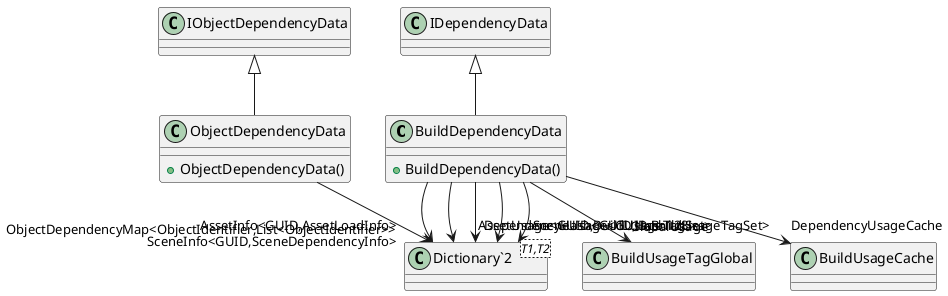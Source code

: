 @startuml
class BuildDependencyData {
    + BuildDependencyData()
}
class ObjectDependencyData {
    + ObjectDependencyData()
}
class "Dictionary`2"<T1,T2> {
}
IDependencyData <|-- BuildDependencyData
BuildDependencyData --> "AssetInfo<GUID,AssetLoadInfo>" "Dictionary`2"
BuildDependencyData --> "AssetUsage<GUID,BuildUsageTagSet>" "Dictionary`2"
BuildDependencyData --> "SceneInfo<GUID,SceneDependencyInfo>" "Dictionary`2"
BuildDependencyData --> "SceneUsage<GUID,BuildUsageTagSet>" "Dictionary`2"
BuildDependencyData --> "DependencyHash<GUID,Hash128>" "Dictionary`2"
BuildDependencyData --> "GlobalUsage" BuildUsageTagGlobal
BuildDependencyData --> "DependencyUsageCache" BuildUsageCache
IObjectDependencyData <|-- ObjectDependencyData
ObjectDependencyData --> "ObjectDependencyMap<ObjectIdentifier,List<ObjectIdentifier>>" "Dictionary`2"
@enduml
